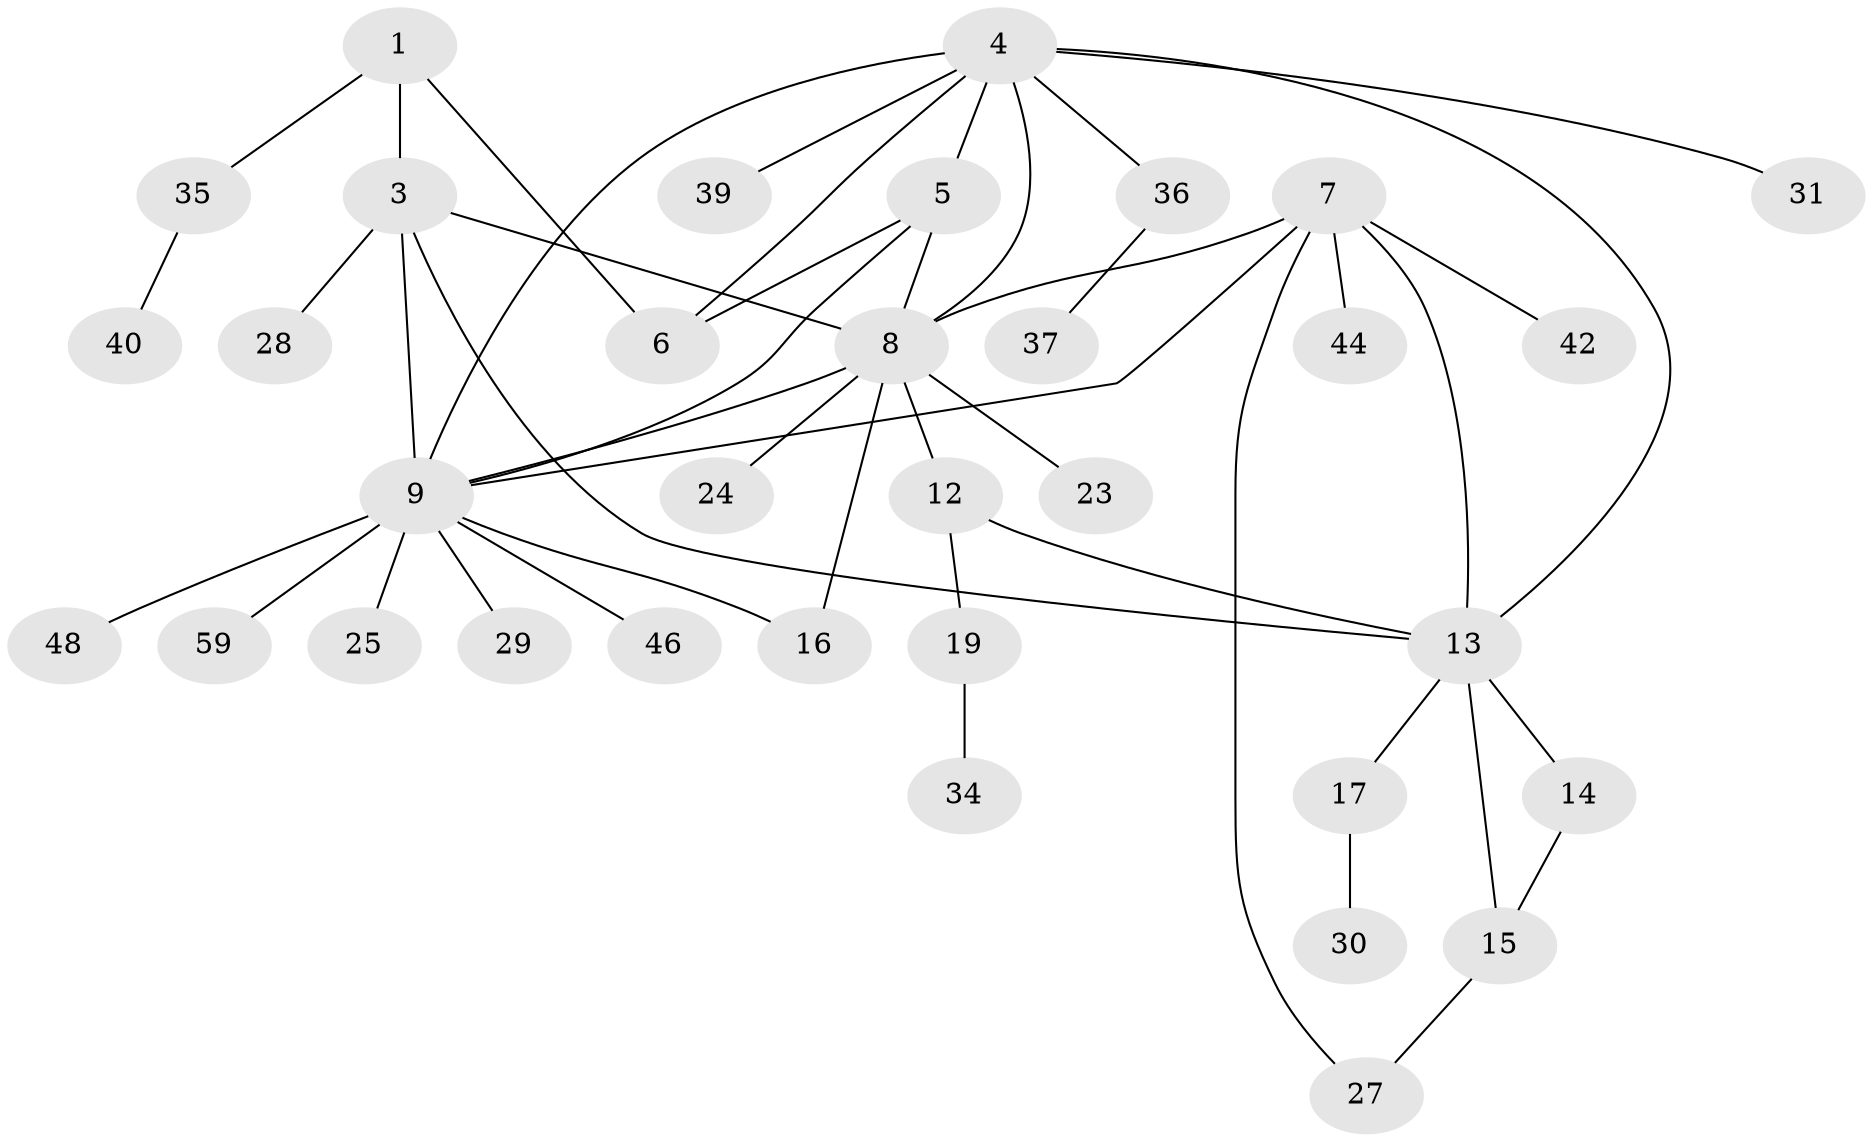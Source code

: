// original degree distribution, {3: 0.07352941176470588, 8: 0.014705882352941176, 9: 0.014705882352941176, 10: 0.029411764705882353, 4: 0.058823529411764705, 6: 0.029411764705882353, 7: 0.029411764705882353, 5: 0.029411764705882353, 2: 0.16176470588235295, 1: 0.5588235294117647}
// Generated by graph-tools (version 1.1) at 2025/16/03/09/25 04:16:01]
// undirected, 34 vertices, 46 edges
graph export_dot {
graph [start="1"]
  node [color=gray90,style=filled];
  1 [super="+2"];
  3 [super="+61+66+33"];
  4 [super="+60+62+55+21"];
  5;
  6;
  7 [super="+63"];
  8 [super="+18+53+49+10"];
  9 [super="+43"];
  12 [super="+67"];
  13;
  14;
  15 [super="+22"];
  16 [super="+52+50+65"];
  17 [super="+64"];
  19;
  23;
  24;
  25;
  27 [super="+41"];
  28;
  29;
  30;
  31;
  34;
  35;
  36 [super="+38"];
  37;
  39;
  40;
  42;
  44;
  46 [super="+47"];
  48;
  59;
  1 -- 3 [weight=2];
  1 -- 6;
  1 -- 35;
  3 -- 9;
  3 -- 13;
  3 -- 28;
  3 -- 8;
  4 -- 5;
  4 -- 6;
  4 -- 13;
  4 -- 31;
  4 -- 36;
  4 -- 39;
  4 -- 8;
  4 -- 9;
  5 -- 6;
  5 -- 9;
  5 -- 8;
  7 -- 8;
  7 -- 9;
  7 -- 13;
  7 -- 42;
  7 -- 44;
  7 -- 27;
  8 -- 9;
  8 -- 12 [weight=2];
  8 -- 16;
  8 -- 23;
  8 -- 24;
  9 -- 25;
  9 -- 29;
  9 -- 46;
  9 -- 48;
  9 -- 59;
  9 -- 16;
  12 -- 13;
  12 -- 19;
  13 -- 14;
  13 -- 15;
  13 -- 17;
  14 -- 15;
  15 -- 27;
  17 -- 30;
  19 -- 34;
  35 -- 40;
  36 -- 37;
}
